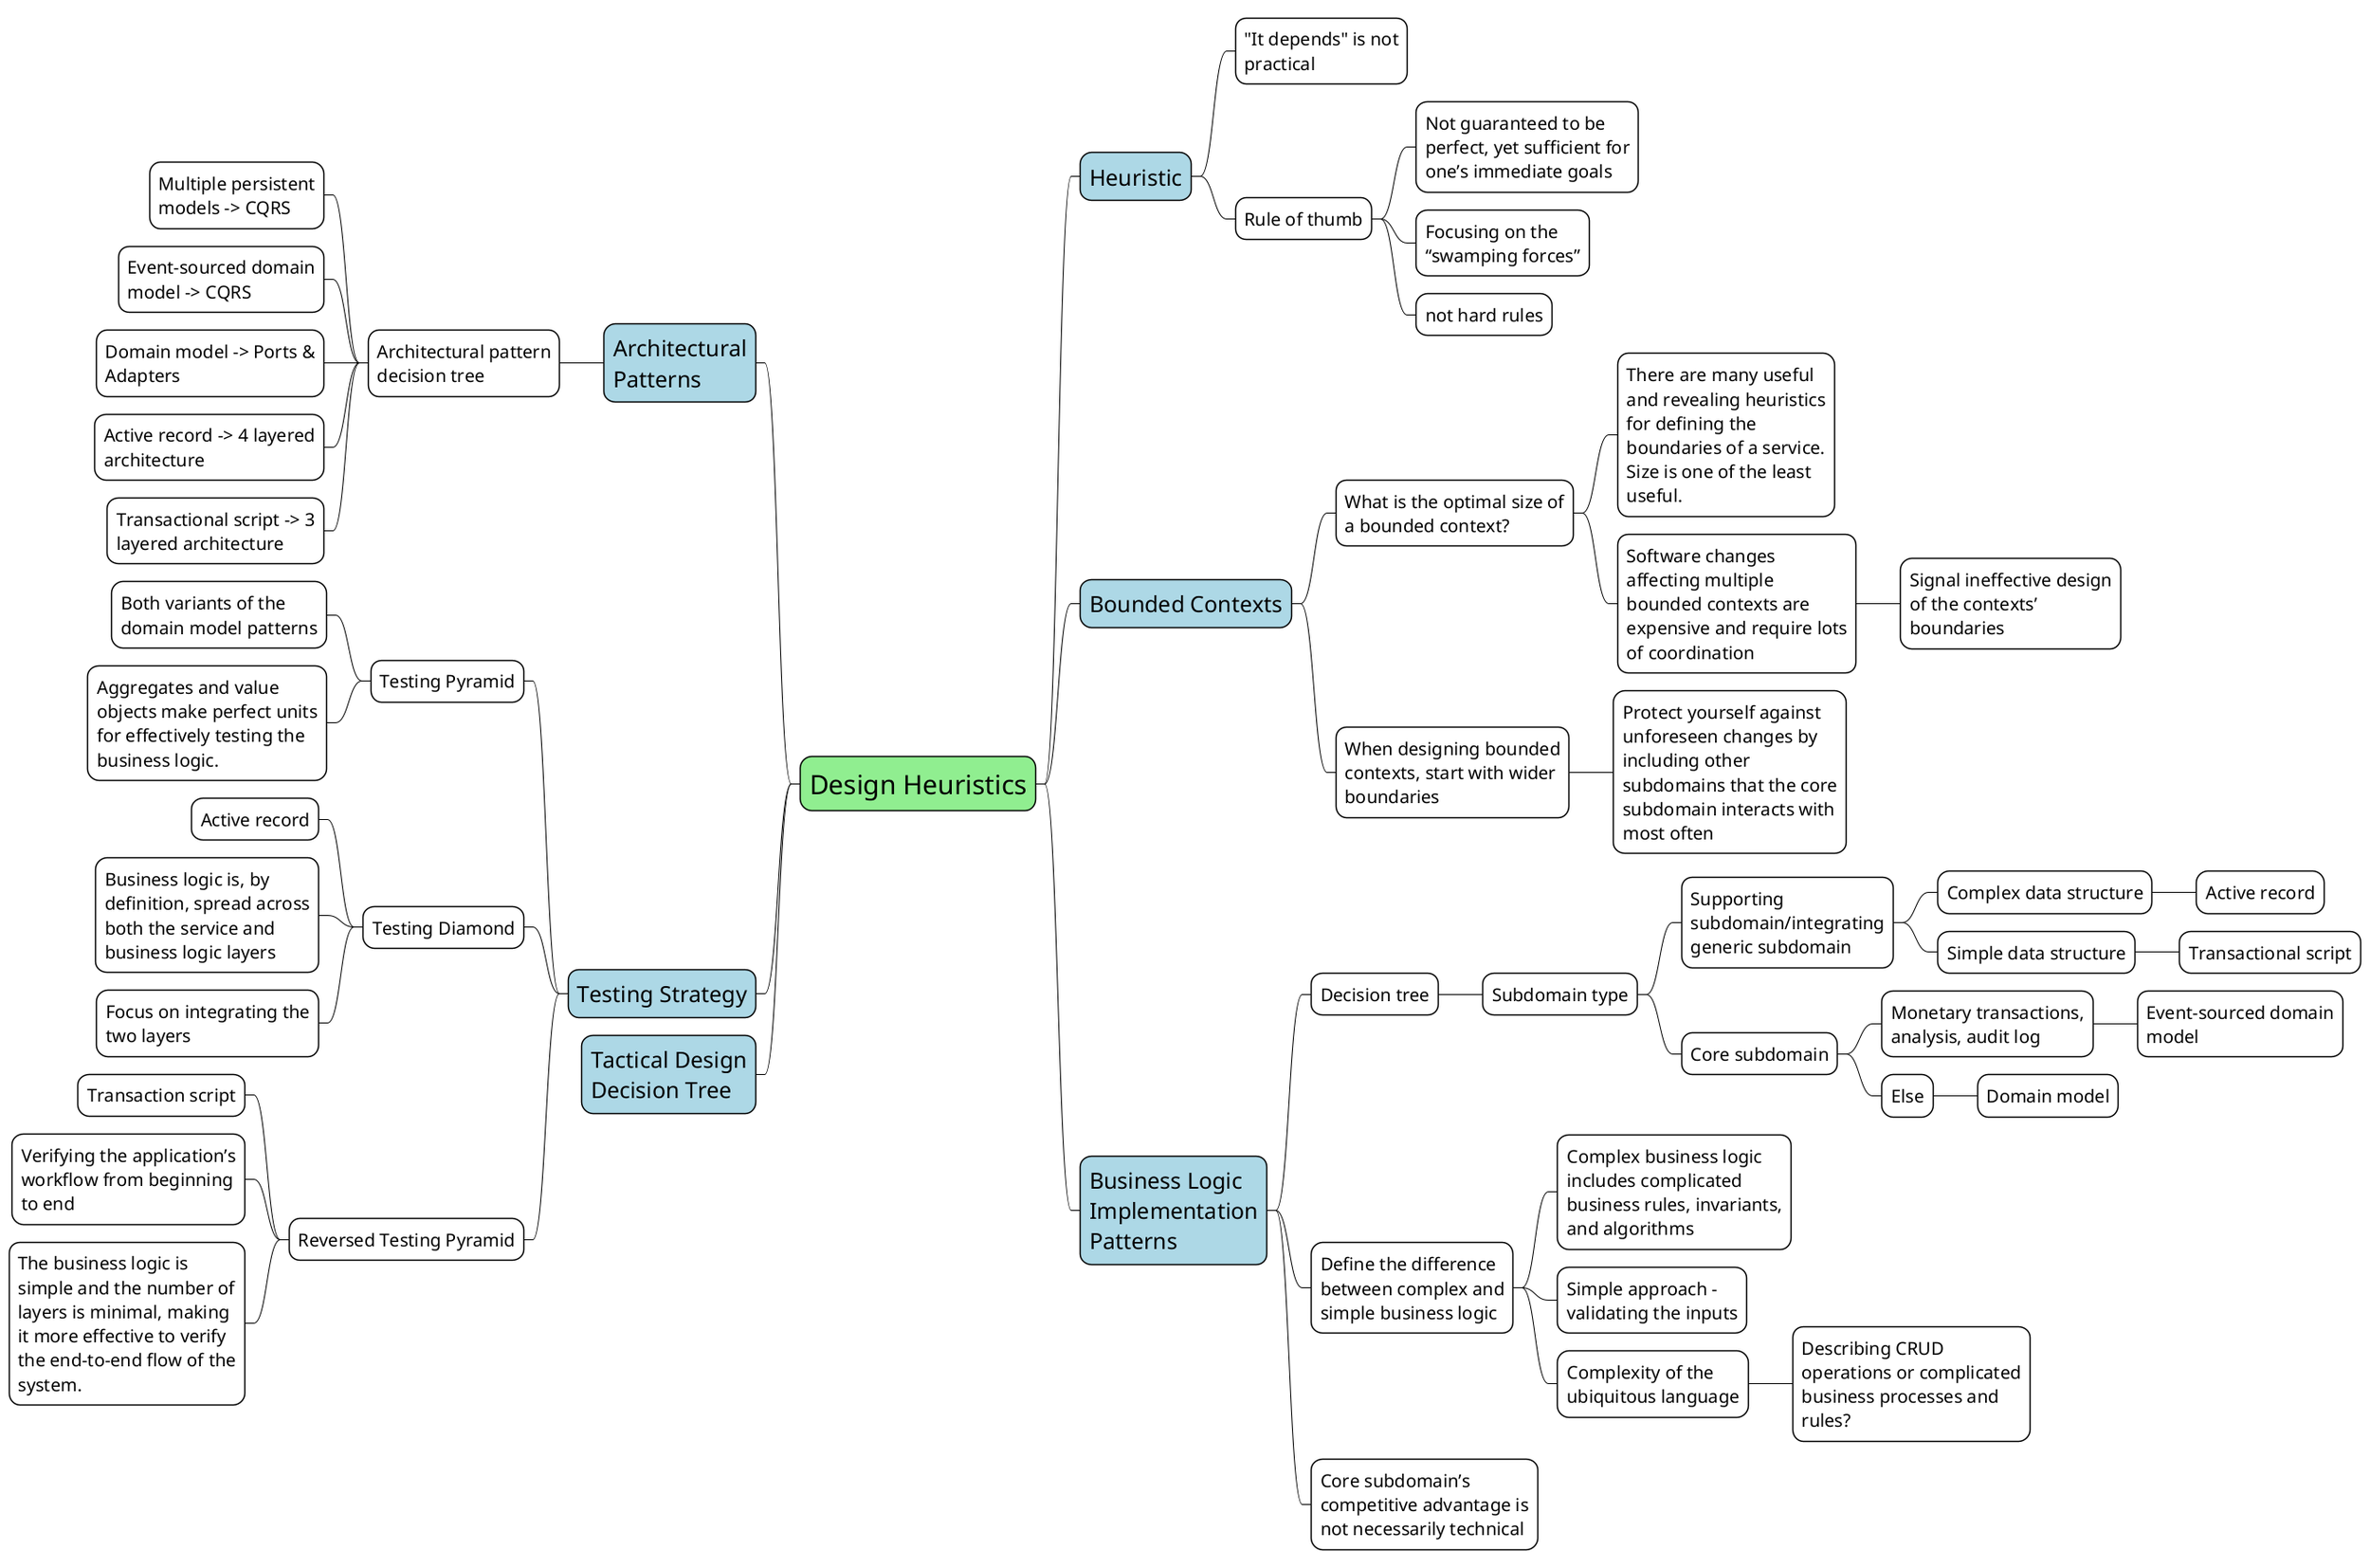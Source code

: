@startmindmap
<style>
node {
    MaximumWidth 250
    FontSize 20
    BackgroundColor white
    LineColor black
}

rootNode {
    FontSize 30
    BackgroundColor lightgreen
}

:depth(1) {
    FontSize 25
    BackgroundColor lightblue
}

arrow {
    LineColor black
}
</style>

* Design Heuristics

** Heuristic
*** "It depends" is not practical
*** Rule of thumb
**** Not guaranteed to be perfect, yet sufficient for one’s immediate goals
**** Focusing on the “swamping forces”
**** not hard rules
** Bounded Contexts
*** What is the optimal size of a bounded context?
**** There are many useful and revealing heuristics for defining the boundaries of a service. Size is one of the least useful.
**** Software changes affecting multiple bounded contexts are expensive and require lots of coordination
***** Signal ineffective design of the contexts’ boundaries
*** When designing bounded contexts, start with wider boundaries
**** Protect yourself against unforeseen changes by including other subdomains that the core subdomain interacts with most often

** Business Logic Implementation Patterns
*** Decision tree
**** Subdomain type
***** Supporting subdomain/integrating generic subdomain
****** Complex data structure
******* Active record
****** Simple data structure
******* Transactional script
***** Core subdomain
****** Monetary transactions, analysis, audit log
******* Event-sourced domain model
****** Else
******* Domain model
*** Define the difference between complex and simple business logic
**** Complex business logic includes complicated business rules, invariants, and algorithms
**** Simple approach - validating the inputs
**** Complexity of the ubiquitous language
***** Describing CRUD operations or complicated business processes and rules?
*** Core subdomain’s competitive advantage is not necessarily technical

left side

** Architectural Patterns
*** Architectural pattern decision tree
**** Multiple persistent models -> CQRS
**** Event-sourced domain model -> CQRS
**** Domain model -> Ports & Adapters
**** Active record -> 4 layered architecture
**** Transactional script -> 3 layered architecture

** Testing Strategy
*** Testing Pyramid
**** Both variants of the domain model patterns
**** Aggregates and value objects make perfect units for effectively testing the business logic.
*** Testing Diamond
**** Active record
**** Business logic is, by definition, spread across both the service and business logic layers
**** Focus on integrating the two layers
*** Reversed Testing Pyramid
**** Transaction script
**** Verifying the application’s workflow from beginning to end
**** The business logic is simple and the number of layers is minimal, making it more effective to verify the end-to-end flow of the system.

** Tactical Design Decision Tree
@endmindmap
